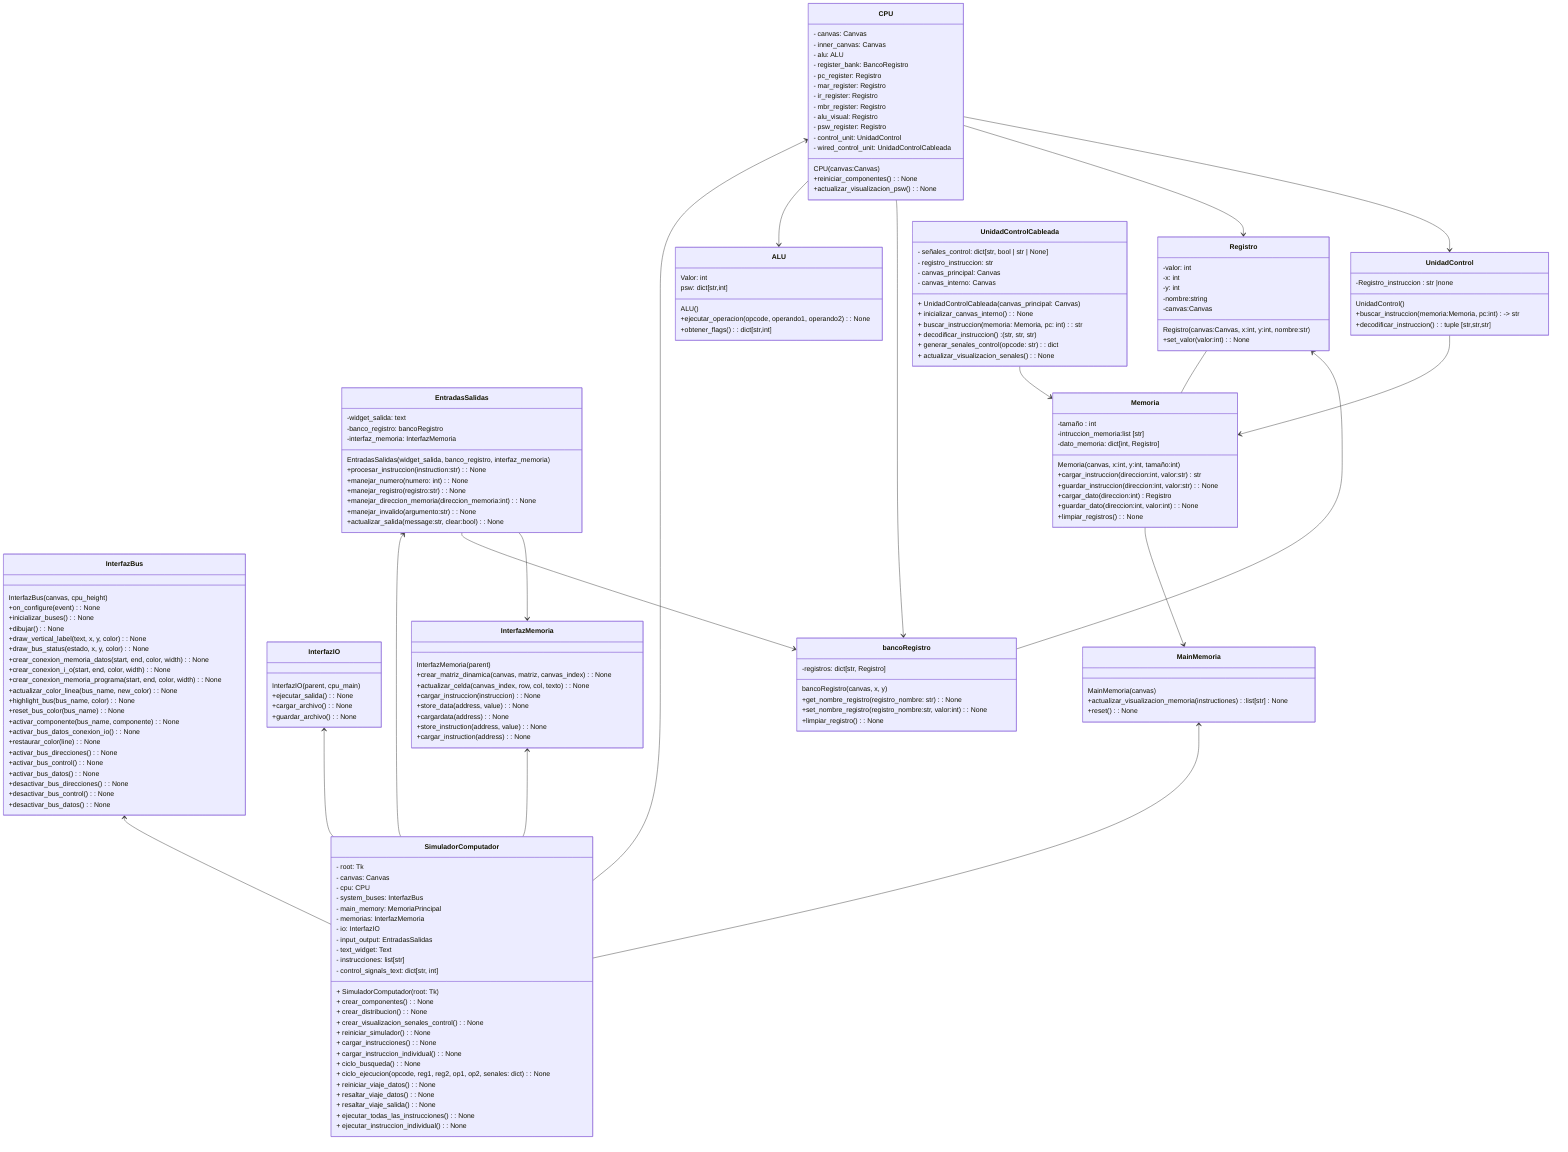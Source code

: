 classDiagram
class ALU {
  Valor: int
  psw: dict[str,int]
  ALU()
  +ejecutar_operacion(opcode, operando1, operando2) : None
  +obtener_flags(): dict[str,int]
}
class SimuladorComputador {
  - root: Tk
  - canvas: Canvas
  - cpu: CPU
  - system_buses: InterfazBus
  - main_memory: MemoriaPrincipal
  - memorias: InterfazMemoria
  - io: InterfazIO
  - input_output: EntradasSalidas
  - text_widget: Text
  - instrucciones: list[str]
  - control_signals_text: dict[str, int]

  + SimuladorComputador(root: Tk)
  + crear_componentes() : None
  + crear_distribucion() : None
  + crear_visualizacion_senales_control() : None
  + reiniciar_simulador() : None
  + cargar_instrucciones() : None
  + cargar_instruccion_individual() : None
  + ciclo_busqueda() : None
  + ciclo_ejecucion(opcode, reg1, reg2, op1, op2, senales: dict) : None
  + reiniciar_viaje_datos() : None
  + resaltar_viaje_datos() : None
  + resaltar_viaje_salida() : None
  + ejecutar_todas_las_instrucciones() : None
  + ejecutar_instruccion_individual() : None
}
class UnidadControl {
  -Registro_instruccion : str |none
  UnidadControl()
  +buscar_instruccion(memoria:Memoria, pc:int) -> str
  +decodificar_instruccion() : tuple [str,str,str]
}
class CPU {
  - canvas: Canvas
  - inner_canvas: Canvas
  - alu: ALU
  - register_bank: BancoRegistro
  - pc_register: Registro
  - mar_register: Registro
  - ir_register: Registro
  - mbr_register: Registro
  - alu_visual: Registro
  - psw_register: Registro
  - control_unit: UnidadControl
  - wired_control_unit: UnidadControlCableada
  CPU(canvas:Canvas)
  +reiniciar_componentes() : None
  +actualizar_visualizacion_psw() : None
}
class EntradasSalidas {
  -widget_salida: text
  -banco_registro: bancoRegistro
  -interfaz_memoria: InterfazMemoria
  EntradasSalidas(widget_salida, banco_registro, interfaz_memoria)
  +procesar_instruccion(instruction:str) : None
  +manejar_numero(numero: int) : None
  +manejar_registro(registro:str) : None
  +manejar_direccion_memoria(direccion_memoria:int) : None
  +manejar_invalido(argumento:str) : None
  +actualizar_salida(message:str, clear:bool) : None
}
class InterfazBus {
  InterfazBus(canvas, cpu_height)
  +on_configure(event) : None
  +inicializar_buses() : None
  +dibujar() : None
  +draw_vertical_label(text, x, y, color) : None
  +draw_bus_status(estado, x, y, color) : None
  +crear_conexion_memoria_datos(start, end, color, width) : None
  +crear_conexion_i_o(start, end, color, width) : None
  +crear_conexion_memoria_programa(start, end, color, width) : None
  +actualizar_color_linea(bus_name, new_color) : None
  +highlight_bus(bus_name, color) : None
  +reset_bus_color(bus_name) : None
  +activar_componente(bus_name, componente) : None
  +activar_bus_datos_conexion_io() : None
  +restaurar_color(line) : None
  +activar_bus_direcciones() : None
  +activar_bus_control() : None
  +activar_bus_datos() : None
  +desactivar_bus_direcciones() : None
  +desactivar_bus_control() : None
  +desactivar_bus_datos() : None
}
class InterfazIO {
  InterfazIO(parent, cpu_main)
  +ejecutar_salida() : None
  +cargar_archivo() : None
  +guardar_archivo() : None
}
class InterfazMemoria {
  InterfazMemoria(parent)
  +crear_matriz_dinamica(canvas, matriz, canvas_index) : None
  +actualizar_celda(canvas_index, row, col, texto) : None
  +cargar_instruccion(instruccion) : None
  +store_data(address, value) : None
  +cargardata(address) : None
  +store_instruction(address, value) : None
  +cargar_instruction(address) : None
}
class MainMemoria {
  MainMemoria(canvas)
  +actualizar_visualizacion_memoria(instructiones):list[str] : None
  +reset() : None
}
class Memoria {
  -tamaño : int
  -intruccion_memoria:list [str]
  -dato_memoria: dict[int, Registro]
  Memoria(canvas, x:int, y:int, tamaño:int)
  +cargar_instruccion(direccion:int, valor:str) str
  +guardar_instruccion(direccion:int, valor:str) : None
  +cargar_dato(direccion:int) Registro
  +guardar_dato(direccion:int, valor:int) : None
  +limpiar_registros() : None
}
class Registro {
  -valor: int
  -x: int
  -y: int
  -nombre:string
  -canvas:Canvas
  Registro(canvas:Canvas, x:int, y:int, nombre:str)
  +set_valor(valor:int) : None
}
class bancoRegistro {
  -registros: dict[str, Registro]
  bancoRegistro(canvas, x, y)
  +get_nombre_registro(registro_nombre: str) : None
  +set_nombre_registro(registro_nombre:str, valor:int) : None
  +limpiar_registro() : None
}
class UnidadControlCableada {
  - señales_control: dict[str, bool | str | None]
  - registro_instruccion: str
  - canvas_principal: Canvas
  - canvas_interno: Canvas
  + UnidadControlCableada(canvas_principal: Canvas)
  + inicializar_canvas_interno() : None
  + buscar_instruccion(memoria: Memoria, pc: int) : str
  + decodificar_instruccion() : (str, str, str)
  + generar_senales_control(opcode: str) : dict
  + actualizar_visualizacion_senales() : None
}

EntradasSalidas <-- SimuladorComputador
InterfazBus <-- SimuladorComputador
MainMemoria <-- SimuladorComputador
CPU <-- SimuladorComputador
InterfazIO <-- SimuladorComputador
InterfazMemoria <-- SimuladorComputador
UnidadControl --> Memoria
Memoria --> MainMemoria
Registro -- Memoria
Registro <-- bancoRegistro
CPU --> ALU
CPU --> bancoRegistro
CPU --> Registro
CPU --> UnidadControl
EntradasSalidas --> bancoRegistro
EntradasSalidas --> InterfazMemoria
UnidadControlCableada --> Memoria